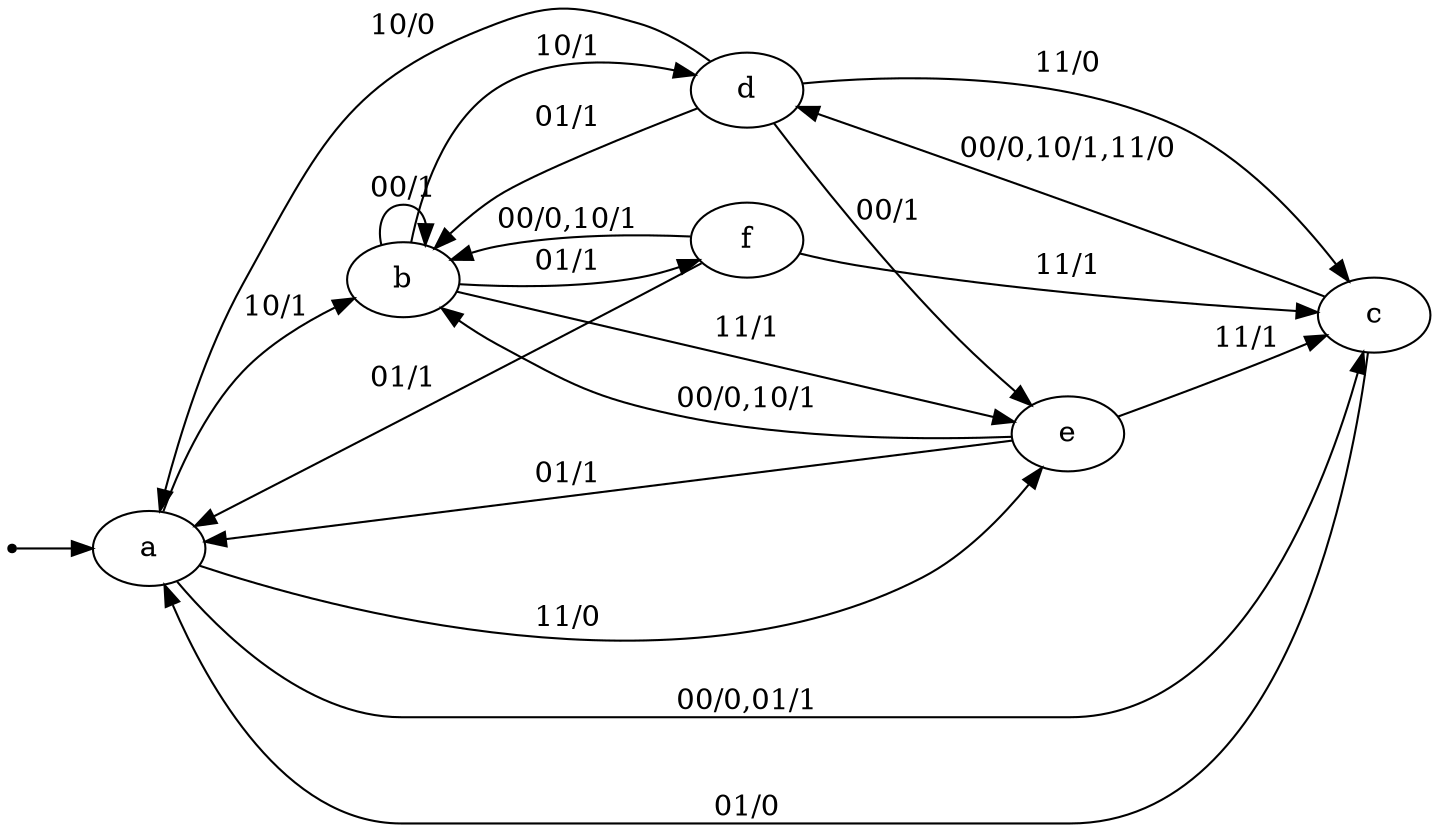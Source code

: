 digraph STG {
	rankdir=LR;

	INIT [shape=point];
	a [label="a"];
	b [label="b"];
	c [label="c"];
	d [label="d"];
	e [label="e"];
	f [label="f"];


	INIT -> a;
	a -> c [label="00/0,01/1"];
	a -> b [label="10/1"];
	a -> e [label="11/0"];
	b -> b [label="00/1"];
	b -> f [label="01/1"];
	b -> d [label="10/1"];
	b -> e [label="11/1"];
	c -> d [label="00/0,10/1,11/0"];
	c -> a [label="01/0"];
	d -> e [label="00/1"];
	d -> b [label="01/1"];
	d -> a [label="10/0"];
	d -> c [label="11/0"];
	e -> b [label="00/0,10/1"];
	e -> a [label="01/1"];
	e -> c [label="11/1"];
	f -> b [label="00/0,10/1"];
	f -> a [label="01/1"];
	f -> c [label="11/1"];
}digraph STG {
	rankdir=LR;

	INIT [shape=point];
	a [label="a"];
	b [label="b"];
	c [label="c"];
	d [label="d"];
	e [label="e"];


	INIT -> a;
	a -> c [label="00/0,01/1"];
	a -> b [label="10/1"];
	a -> e [label="11/0"];
	b -> b [label="00/1"];
	b -> e [label="01/1,11/1"];
	b -> d [label="10/1"];
	c -> d [label="00/0,10/1,11/0"];
	c -> a [label="01/0"];
	d -> e [label="00/1"];
	d -> b [label="01/1"];
	d -> a [label="10/0"];
	d -> c [label="11/0"];
	e -> b [label="00/0,10/1"];
	e -> a [label="01/1"];
	e -> c [label="11/1"];
}